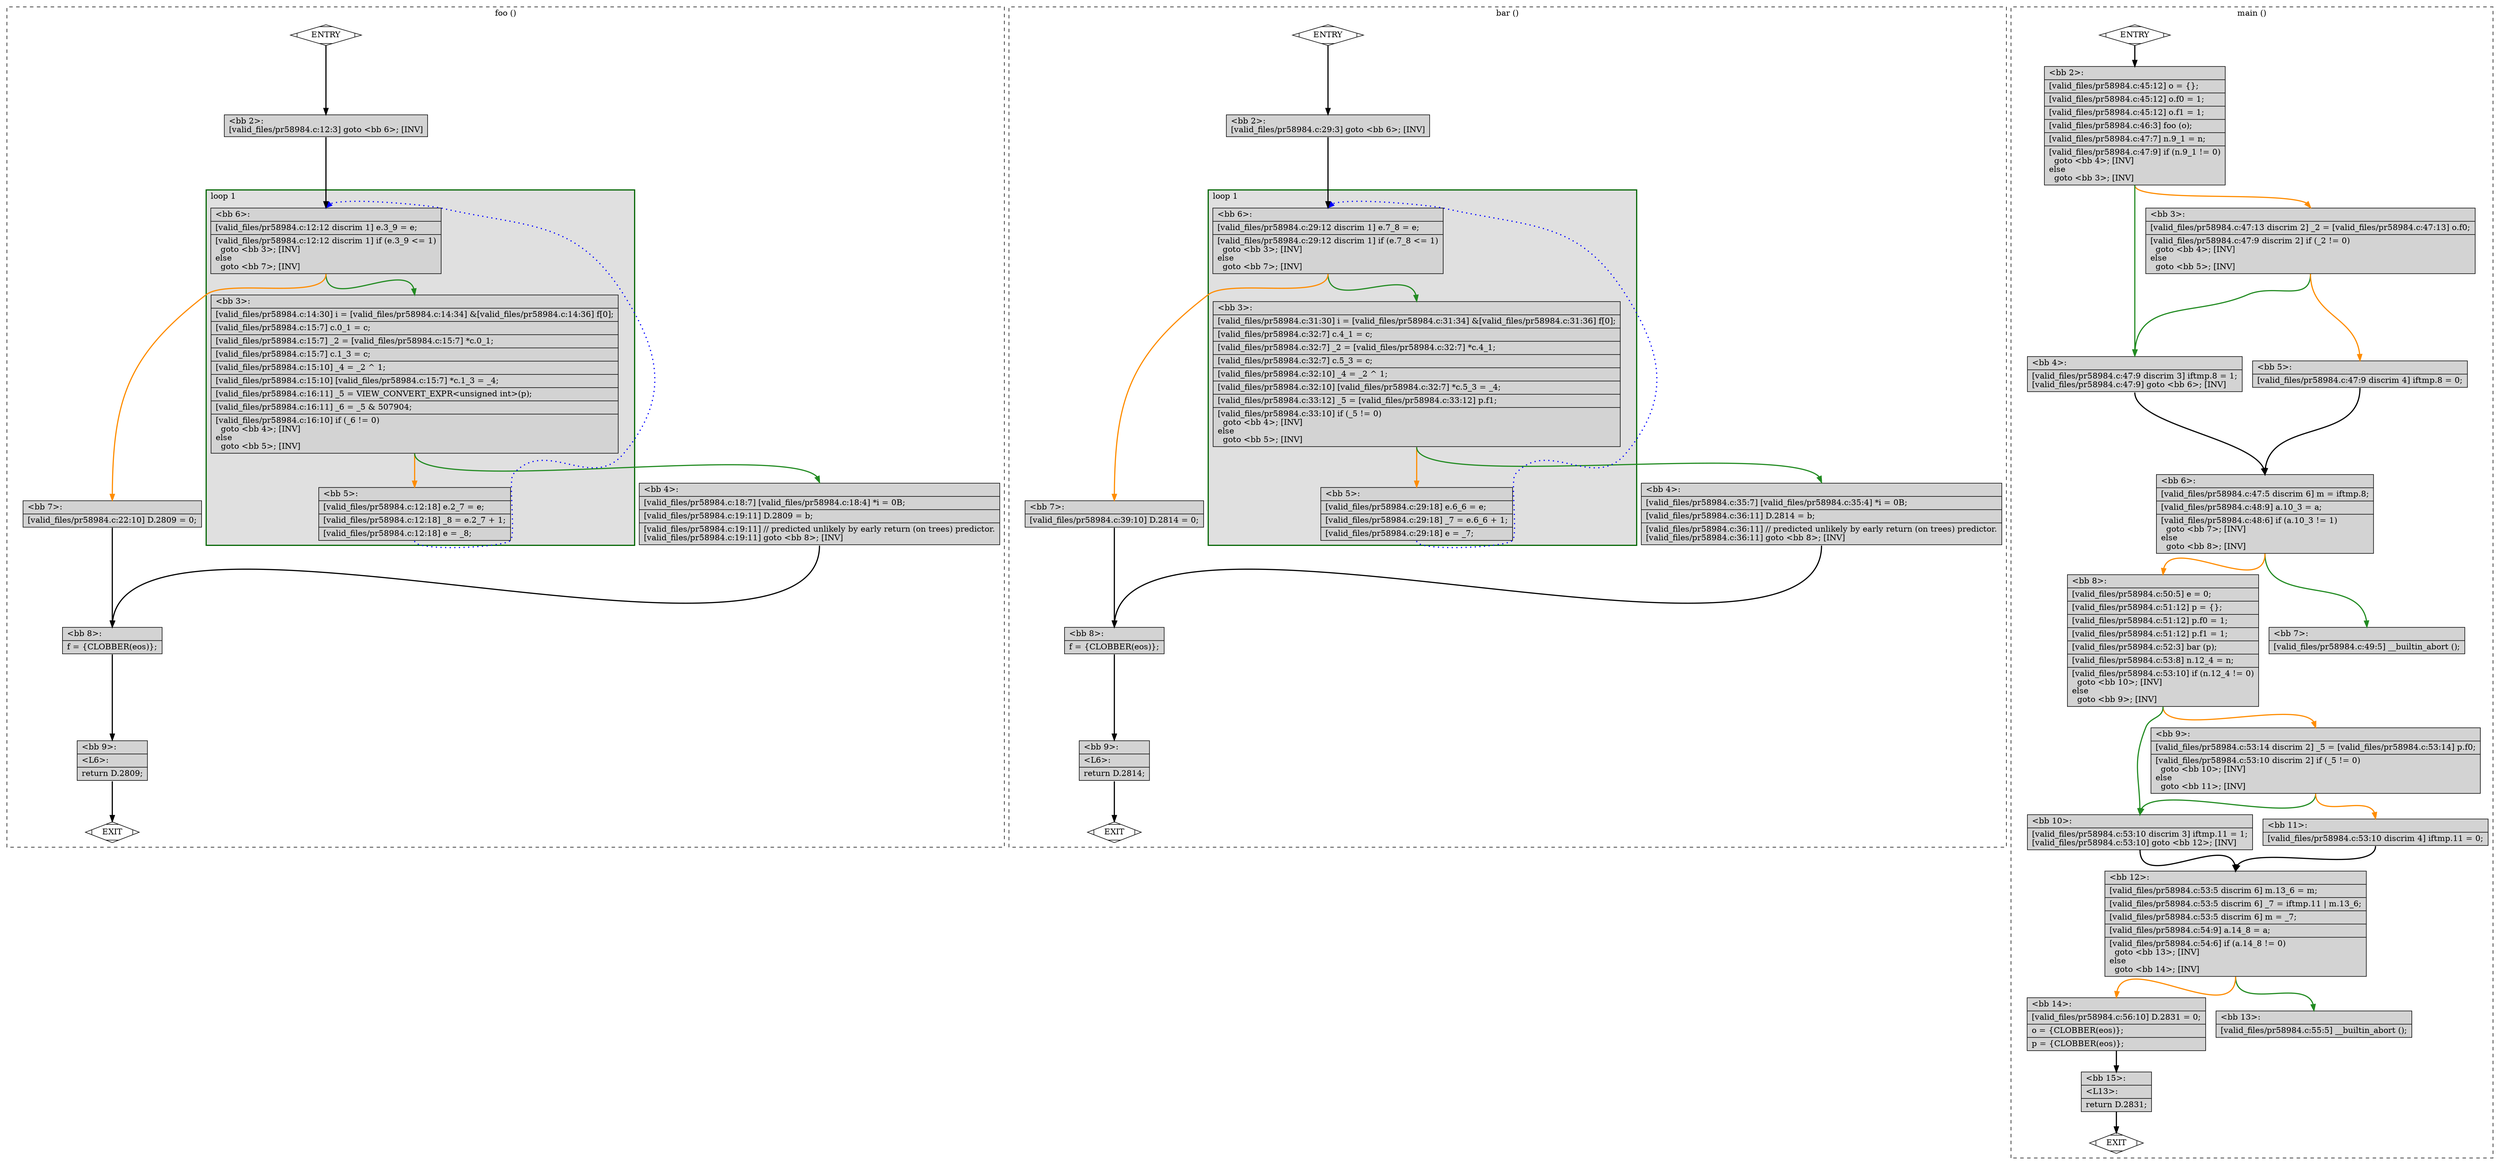 digraph "a-pr58984.c.015t.cfg" {
overlap=false;
subgraph "cluster_foo" {
	style="dashed";
	color="black";
	label="foo ()";
	subgraph cluster_0_1 {
	style="filled";
	color="darkgreen";
	fillcolor="grey88";
	label="loop 1";
	labeljust=l;
	penwidth=2;
	fn_0_basic_block_6 [shape=record,style=filled,fillcolor=lightgrey,label="{\<bb\ 6\>:\l\
|[valid_files/pr58984.c:12:12\ discrim\ 1]\ e.3_9\ =\ e;\l\
|[valid_files/pr58984.c:12:12\ discrim\ 1]\ if\ (e.3_9\ \<=\ 1)\l\
\ \ goto\ \<bb\ 3\>;\ [INV]\l\
else\l\
\ \ goto\ \<bb\ 7\>;\ [INV]\l\
}"];

	fn_0_basic_block_3 [shape=record,style=filled,fillcolor=lightgrey,label="{\<bb\ 3\>:\l\
|[valid_files/pr58984.c:14:30]\ i\ =\ [valid_files/pr58984.c:14:34]\ &[valid_files/pr58984.c:14:36]\ f[0];\l\
|[valid_files/pr58984.c:15:7]\ c.0_1\ =\ c;\l\
|[valid_files/pr58984.c:15:7]\ _2\ =\ [valid_files/pr58984.c:15:7]\ *c.0_1;\l\
|[valid_files/pr58984.c:15:7]\ c.1_3\ =\ c;\l\
|[valid_files/pr58984.c:15:10]\ _4\ =\ _2\ ^\ 1;\l\
|[valid_files/pr58984.c:15:10]\ [valid_files/pr58984.c:15:7]\ *c.1_3\ =\ _4;\l\
|[valid_files/pr58984.c:16:11]\ _5\ =\ VIEW_CONVERT_EXPR\<unsigned\ int\>(p);\l\
|[valid_files/pr58984.c:16:11]\ _6\ =\ _5\ &\ 507904;\l\
|[valid_files/pr58984.c:16:10]\ if\ (_6\ !=\ 0)\l\
\ \ goto\ \<bb\ 4\>;\ [INV]\l\
else\l\
\ \ goto\ \<bb\ 5\>;\ [INV]\l\
}"];

	fn_0_basic_block_5 [shape=record,style=filled,fillcolor=lightgrey,label="{\<bb\ 5\>:\l\
|[valid_files/pr58984.c:12:18]\ e.2_7\ =\ e;\l\
|[valid_files/pr58984.c:12:18]\ _8\ =\ e.2_7\ +\ 1;\l\
|[valid_files/pr58984.c:12:18]\ e\ =\ _8;\l\
}"];

	}
	fn_0_basic_block_0 [shape=Mdiamond,style=filled,fillcolor=white,label="ENTRY"];

	fn_0_basic_block_1 [shape=Mdiamond,style=filled,fillcolor=white,label="EXIT"];

	fn_0_basic_block_2 [shape=record,style=filled,fillcolor=lightgrey,label="{\<bb\ 2\>:\l\
[valid_files/pr58984.c:12:3]\ goto\ \<bb\ 6\>;\ [INV]\l\
}"];

	fn_0_basic_block_4 [shape=record,style=filled,fillcolor=lightgrey,label="{\<bb\ 4\>:\l\
|[valid_files/pr58984.c:18:7]\ [valid_files/pr58984.c:18:4]\ *i\ =\ 0B;\l\
|[valid_files/pr58984.c:19:11]\ D.2809\ =\ b;\l\
|[valid_files/pr58984.c:19:11]\ //\ predicted\ unlikely\ by\ early\ return\ (on\ trees)\ predictor.\l\
[valid_files/pr58984.c:19:11]\ goto\ \<bb\ 8\>;\ [INV]\l\
}"];

	fn_0_basic_block_7 [shape=record,style=filled,fillcolor=lightgrey,label="{\<bb\ 7\>:\l\
|[valid_files/pr58984.c:22:10]\ D.2809\ =\ 0;\l\
}"];

	fn_0_basic_block_8 [shape=record,style=filled,fillcolor=lightgrey,label="{\<bb\ 8\>:\l\
|f\ =\ \{CLOBBER(eos)\};\l\
}"];

	fn_0_basic_block_9 [shape=record,style=filled,fillcolor=lightgrey,label="{\<bb\ 9\>:\l\
|\<L6\>:\l\
|return\ D.2809;\l\
}"];

	fn_0_basic_block_0:s -> fn_0_basic_block_2:n [style="solid,bold",color=black,weight=100,constraint=true];
	fn_0_basic_block_2:s -> fn_0_basic_block_6:n [style="solid,bold",color=black,weight=100,constraint=true];
	fn_0_basic_block_3:s -> fn_0_basic_block_4:n [style="solid,bold",color=forestgreen,weight=10,constraint=true];
	fn_0_basic_block_3:s -> fn_0_basic_block_5:n [style="solid,bold",color=darkorange,weight=10,constraint=true];
	fn_0_basic_block_4:s -> fn_0_basic_block_8:n [style="solid,bold",color=black,weight=100,constraint=true];
	fn_0_basic_block_5:s -> fn_0_basic_block_6:n [style="dotted,bold",color=blue,weight=10,constraint=false];
	fn_0_basic_block_6:s -> fn_0_basic_block_3:n [style="solid,bold",color=forestgreen,weight=10,constraint=true];
	fn_0_basic_block_6:s -> fn_0_basic_block_7:n [style="solid,bold",color=darkorange,weight=10,constraint=true];
	fn_0_basic_block_7:s -> fn_0_basic_block_8:n [style="solid,bold",color=black,weight=100,constraint=true];
	fn_0_basic_block_8:s -> fn_0_basic_block_9:n [style="solid,bold",color=black,weight=100,constraint=true];
	fn_0_basic_block_9:s -> fn_0_basic_block_1:n [style="solid,bold",color=black,weight=10,constraint=true];
	fn_0_basic_block_0:s -> fn_0_basic_block_1:n [style="invis",constraint=true];
}
subgraph "cluster_bar" {
	style="dashed";
	color="black";
	label="bar ()";
	subgraph cluster_1_1 {
	style="filled";
	color="darkgreen";
	fillcolor="grey88";
	label="loop 1";
	labeljust=l;
	penwidth=2;
	fn_1_basic_block_6 [shape=record,style=filled,fillcolor=lightgrey,label="{\<bb\ 6\>:\l\
|[valid_files/pr58984.c:29:12\ discrim\ 1]\ e.7_8\ =\ e;\l\
|[valid_files/pr58984.c:29:12\ discrim\ 1]\ if\ (e.7_8\ \<=\ 1)\l\
\ \ goto\ \<bb\ 3\>;\ [INV]\l\
else\l\
\ \ goto\ \<bb\ 7\>;\ [INV]\l\
}"];

	fn_1_basic_block_3 [shape=record,style=filled,fillcolor=lightgrey,label="{\<bb\ 3\>:\l\
|[valid_files/pr58984.c:31:30]\ i\ =\ [valid_files/pr58984.c:31:34]\ &[valid_files/pr58984.c:31:36]\ f[0];\l\
|[valid_files/pr58984.c:32:7]\ c.4_1\ =\ c;\l\
|[valid_files/pr58984.c:32:7]\ _2\ =\ [valid_files/pr58984.c:32:7]\ *c.4_1;\l\
|[valid_files/pr58984.c:32:7]\ c.5_3\ =\ c;\l\
|[valid_files/pr58984.c:32:10]\ _4\ =\ _2\ ^\ 1;\l\
|[valid_files/pr58984.c:32:10]\ [valid_files/pr58984.c:32:7]\ *c.5_3\ =\ _4;\l\
|[valid_files/pr58984.c:33:12]\ _5\ =\ [valid_files/pr58984.c:33:12]\ p.f1;\l\
|[valid_files/pr58984.c:33:10]\ if\ (_5\ !=\ 0)\l\
\ \ goto\ \<bb\ 4\>;\ [INV]\l\
else\l\
\ \ goto\ \<bb\ 5\>;\ [INV]\l\
}"];

	fn_1_basic_block_5 [shape=record,style=filled,fillcolor=lightgrey,label="{\<bb\ 5\>:\l\
|[valid_files/pr58984.c:29:18]\ e.6_6\ =\ e;\l\
|[valid_files/pr58984.c:29:18]\ _7\ =\ e.6_6\ +\ 1;\l\
|[valid_files/pr58984.c:29:18]\ e\ =\ _7;\l\
}"];

	}
	fn_1_basic_block_0 [shape=Mdiamond,style=filled,fillcolor=white,label="ENTRY"];

	fn_1_basic_block_1 [shape=Mdiamond,style=filled,fillcolor=white,label="EXIT"];

	fn_1_basic_block_2 [shape=record,style=filled,fillcolor=lightgrey,label="{\<bb\ 2\>:\l\
[valid_files/pr58984.c:29:3]\ goto\ \<bb\ 6\>;\ [INV]\l\
}"];

	fn_1_basic_block_4 [shape=record,style=filled,fillcolor=lightgrey,label="{\<bb\ 4\>:\l\
|[valid_files/pr58984.c:35:7]\ [valid_files/pr58984.c:35:4]\ *i\ =\ 0B;\l\
|[valid_files/pr58984.c:36:11]\ D.2814\ =\ b;\l\
|[valid_files/pr58984.c:36:11]\ //\ predicted\ unlikely\ by\ early\ return\ (on\ trees)\ predictor.\l\
[valid_files/pr58984.c:36:11]\ goto\ \<bb\ 8\>;\ [INV]\l\
}"];

	fn_1_basic_block_7 [shape=record,style=filled,fillcolor=lightgrey,label="{\<bb\ 7\>:\l\
|[valid_files/pr58984.c:39:10]\ D.2814\ =\ 0;\l\
}"];

	fn_1_basic_block_8 [shape=record,style=filled,fillcolor=lightgrey,label="{\<bb\ 8\>:\l\
|f\ =\ \{CLOBBER(eos)\};\l\
}"];

	fn_1_basic_block_9 [shape=record,style=filled,fillcolor=lightgrey,label="{\<bb\ 9\>:\l\
|\<L6\>:\l\
|return\ D.2814;\l\
}"];

	fn_1_basic_block_0:s -> fn_1_basic_block_2:n [style="solid,bold",color=black,weight=100,constraint=true];
	fn_1_basic_block_2:s -> fn_1_basic_block_6:n [style="solid,bold",color=black,weight=100,constraint=true];
	fn_1_basic_block_3:s -> fn_1_basic_block_4:n [style="solid,bold",color=forestgreen,weight=10,constraint=true];
	fn_1_basic_block_3:s -> fn_1_basic_block_5:n [style="solid,bold",color=darkorange,weight=10,constraint=true];
	fn_1_basic_block_4:s -> fn_1_basic_block_8:n [style="solid,bold",color=black,weight=100,constraint=true];
	fn_1_basic_block_5:s -> fn_1_basic_block_6:n [style="dotted,bold",color=blue,weight=10,constraint=false];
	fn_1_basic_block_6:s -> fn_1_basic_block_3:n [style="solid,bold",color=forestgreen,weight=10,constraint=true];
	fn_1_basic_block_6:s -> fn_1_basic_block_7:n [style="solid,bold",color=darkorange,weight=10,constraint=true];
	fn_1_basic_block_7:s -> fn_1_basic_block_8:n [style="solid,bold",color=black,weight=100,constraint=true];
	fn_1_basic_block_8:s -> fn_1_basic_block_9:n [style="solid,bold",color=black,weight=100,constraint=true];
	fn_1_basic_block_9:s -> fn_1_basic_block_1:n [style="solid,bold",color=black,weight=10,constraint=true];
	fn_1_basic_block_0:s -> fn_1_basic_block_1:n [style="invis",constraint=true];
}
subgraph "cluster_main" {
	style="dashed";
	color="black";
	label="main ()";
	fn_2_basic_block_0 [shape=Mdiamond,style=filled,fillcolor=white,label="ENTRY"];

	fn_2_basic_block_1 [shape=Mdiamond,style=filled,fillcolor=white,label="EXIT"];

	fn_2_basic_block_2 [shape=record,style=filled,fillcolor=lightgrey,label="{\<bb\ 2\>:\l\
|[valid_files/pr58984.c:45:12]\ o\ =\ \{\};\l\
|[valid_files/pr58984.c:45:12]\ o.f0\ =\ 1;\l\
|[valid_files/pr58984.c:45:12]\ o.f1\ =\ 1;\l\
|[valid_files/pr58984.c:46:3]\ foo\ (o);\l\
|[valid_files/pr58984.c:47:7]\ n.9_1\ =\ n;\l\
|[valid_files/pr58984.c:47:9]\ if\ (n.9_1\ !=\ 0)\l\
\ \ goto\ \<bb\ 4\>;\ [INV]\l\
else\l\
\ \ goto\ \<bb\ 3\>;\ [INV]\l\
}"];

	fn_2_basic_block_3 [shape=record,style=filled,fillcolor=lightgrey,label="{\<bb\ 3\>:\l\
|[valid_files/pr58984.c:47:13\ discrim\ 2]\ _2\ =\ [valid_files/pr58984.c:47:13]\ o.f0;\l\
|[valid_files/pr58984.c:47:9\ discrim\ 2]\ if\ (_2\ !=\ 0)\l\
\ \ goto\ \<bb\ 4\>;\ [INV]\l\
else\l\
\ \ goto\ \<bb\ 5\>;\ [INV]\l\
}"];

	fn_2_basic_block_4 [shape=record,style=filled,fillcolor=lightgrey,label="{\<bb\ 4\>:\l\
|[valid_files/pr58984.c:47:9\ discrim\ 3]\ iftmp.8\ =\ 1;\l\
[valid_files/pr58984.c:47:9]\ goto\ \<bb\ 6\>;\ [INV]\l\
}"];

	fn_2_basic_block_5 [shape=record,style=filled,fillcolor=lightgrey,label="{\<bb\ 5\>:\l\
|[valid_files/pr58984.c:47:9\ discrim\ 4]\ iftmp.8\ =\ 0;\l\
}"];

	fn_2_basic_block_6 [shape=record,style=filled,fillcolor=lightgrey,label="{\<bb\ 6\>:\l\
|[valid_files/pr58984.c:47:5\ discrim\ 6]\ m\ =\ iftmp.8;\l\
|[valid_files/pr58984.c:48:9]\ a.10_3\ =\ a;\l\
|[valid_files/pr58984.c:48:6]\ if\ (a.10_3\ !=\ 1)\l\
\ \ goto\ \<bb\ 7\>;\ [INV]\l\
else\l\
\ \ goto\ \<bb\ 8\>;\ [INV]\l\
}"];

	fn_2_basic_block_7 [shape=record,style=filled,fillcolor=lightgrey,label="{\<bb\ 7\>:\l\
|[valid_files/pr58984.c:49:5]\ __builtin_abort\ ();\l\
}"];

	fn_2_basic_block_8 [shape=record,style=filled,fillcolor=lightgrey,label="{\<bb\ 8\>:\l\
|[valid_files/pr58984.c:50:5]\ e\ =\ 0;\l\
|[valid_files/pr58984.c:51:12]\ p\ =\ \{\};\l\
|[valid_files/pr58984.c:51:12]\ p.f0\ =\ 1;\l\
|[valid_files/pr58984.c:51:12]\ p.f1\ =\ 1;\l\
|[valid_files/pr58984.c:52:3]\ bar\ (p);\l\
|[valid_files/pr58984.c:53:8]\ n.12_4\ =\ n;\l\
|[valid_files/pr58984.c:53:10]\ if\ (n.12_4\ !=\ 0)\l\
\ \ goto\ \<bb\ 10\>;\ [INV]\l\
else\l\
\ \ goto\ \<bb\ 9\>;\ [INV]\l\
}"];

	fn_2_basic_block_9 [shape=record,style=filled,fillcolor=lightgrey,label="{\<bb\ 9\>:\l\
|[valid_files/pr58984.c:53:14\ discrim\ 2]\ _5\ =\ [valid_files/pr58984.c:53:14]\ p.f0;\l\
|[valid_files/pr58984.c:53:10\ discrim\ 2]\ if\ (_5\ !=\ 0)\l\
\ \ goto\ \<bb\ 10\>;\ [INV]\l\
else\l\
\ \ goto\ \<bb\ 11\>;\ [INV]\l\
}"];

	fn_2_basic_block_10 [shape=record,style=filled,fillcolor=lightgrey,label="{\<bb\ 10\>:\l\
|[valid_files/pr58984.c:53:10\ discrim\ 3]\ iftmp.11\ =\ 1;\l\
[valid_files/pr58984.c:53:10]\ goto\ \<bb\ 12\>;\ [INV]\l\
}"];

	fn_2_basic_block_11 [shape=record,style=filled,fillcolor=lightgrey,label="{\<bb\ 11\>:\l\
|[valid_files/pr58984.c:53:10\ discrim\ 4]\ iftmp.11\ =\ 0;\l\
}"];

	fn_2_basic_block_12 [shape=record,style=filled,fillcolor=lightgrey,label="{\<bb\ 12\>:\l\
|[valid_files/pr58984.c:53:5\ discrim\ 6]\ m.13_6\ =\ m;\l\
|[valid_files/pr58984.c:53:5\ discrim\ 6]\ _7\ =\ iftmp.11\ \|\ m.13_6;\l\
|[valid_files/pr58984.c:53:5\ discrim\ 6]\ m\ =\ _7;\l\
|[valid_files/pr58984.c:54:9]\ a.14_8\ =\ a;\l\
|[valid_files/pr58984.c:54:6]\ if\ (a.14_8\ !=\ 0)\l\
\ \ goto\ \<bb\ 13\>;\ [INV]\l\
else\l\
\ \ goto\ \<bb\ 14\>;\ [INV]\l\
}"];

	fn_2_basic_block_13 [shape=record,style=filled,fillcolor=lightgrey,label="{\<bb\ 13\>:\l\
|[valid_files/pr58984.c:55:5]\ __builtin_abort\ ();\l\
}"];

	fn_2_basic_block_14 [shape=record,style=filled,fillcolor=lightgrey,label="{\<bb\ 14\>:\l\
|[valid_files/pr58984.c:56:10]\ D.2831\ =\ 0;\l\
|o\ =\ \{CLOBBER(eos)\};\l\
|p\ =\ \{CLOBBER(eos)\};\l\
}"];

	fn_2_basic_block_15 [shape=record,style=filled,fillcolor=lightgrey,label="{\<bb\ 15\>:\l\
|\<L13\>:\l\
|return\ D.2831;\l\
}"];

	fn_2_basic_block_0:s -> fn_2_basic_block_2:n [style="solid,bold",color=black,weight=100,constraint=true];
	fn_2_basic_block_2:s -> fn_2_basic_block_4:n [style="solid,bold",color=forestgreen,weight=10,constraint=true];
	fn_2_basic_block_2:s -> fn_2_basic_block_3:n [style="solid,bold",color=darkorange,weight=10,constraint=true];
	fn_2_basic_block_3:s -> fn_2_basic_block_4:n [style="solid,bold",color=forestgreen,weight=10,constraint=true];
	fn_2_basic_block_3:s -> fn_2_basic_block_5:n [style="solid,bold",color=darkorange,weight=10,constraint=true];
	fn_2_basic_block_4:s -> fn_2_basic_block_6:n [style="solid,bold",color=black,weight=100,constraint=true];
	fn_2_basic_block_5:s -> fn_2_basic_block_6:n [style="solid,bold",color=black,weight=100,constraint=true];
	fn_2_basic_block_6:s -> fn_2_basic_block_7:n [style="solid,bold",color=forestgreen,weight=10,constraint=true];
	fn_2_basic_block_6:s -> fn_2_basic_block_8:n [style="solid,bold",color=darkorange,weight=10,constraint=true];
	fn_2_basic_block_8:s -> fn_2_basic_block_10:n [style="solid,bold",color=forestgreen,weight=10,constraint=true];
	fn_2_basic_block_8:s -> fn_2_basic_block_9:n [style="solid,bold",color=darkorange,weight=10,constraint=true];
	fn_2_basic_block_9:s -> fn_2_basic_block_10:n [style="solid,bold",color=forestgreen,weight=10,constraint=true];
	fn_2_basic_block_9:s -> fn_2_basic_block_11:n [style="solid,bold",color=darkorange,weight=10,constraint=true];
	fn_2_basic_block_10:s -> fn_2_basic_block_12:n [style="solid,bold",color=black,weight=100,constraint=true];
	fn_2_basic_block_11:s -> fn_2_basic_block_12:n [style="solid,bold",color=black,weight=100,constraint=true];
	fn_2_basic_block_12:s -> fn_2_basic_block_13:n [style="solid,bold",color=forestgreen,weight=10,constraint=true];
	fn_2_basic_block_12:s -> fn_2_basic_block_14:n [style="solid,bold",color=darkorange,weight=10,constraint=true];
	fn_2_basic_block_14:s -> fn_2_basic_block_15:n [style="solid,bold",color=black,weight=100,constraint=true];
	fn_2_basic_block_15:s -> fn_2_basic_block_1:n [style="solid,bold",color=black,weight=10,constraint=true];
	fn_2_basic_block_0:s -> fn_2_basic_block_1:n [style="invis",constraint=true];
}
}
